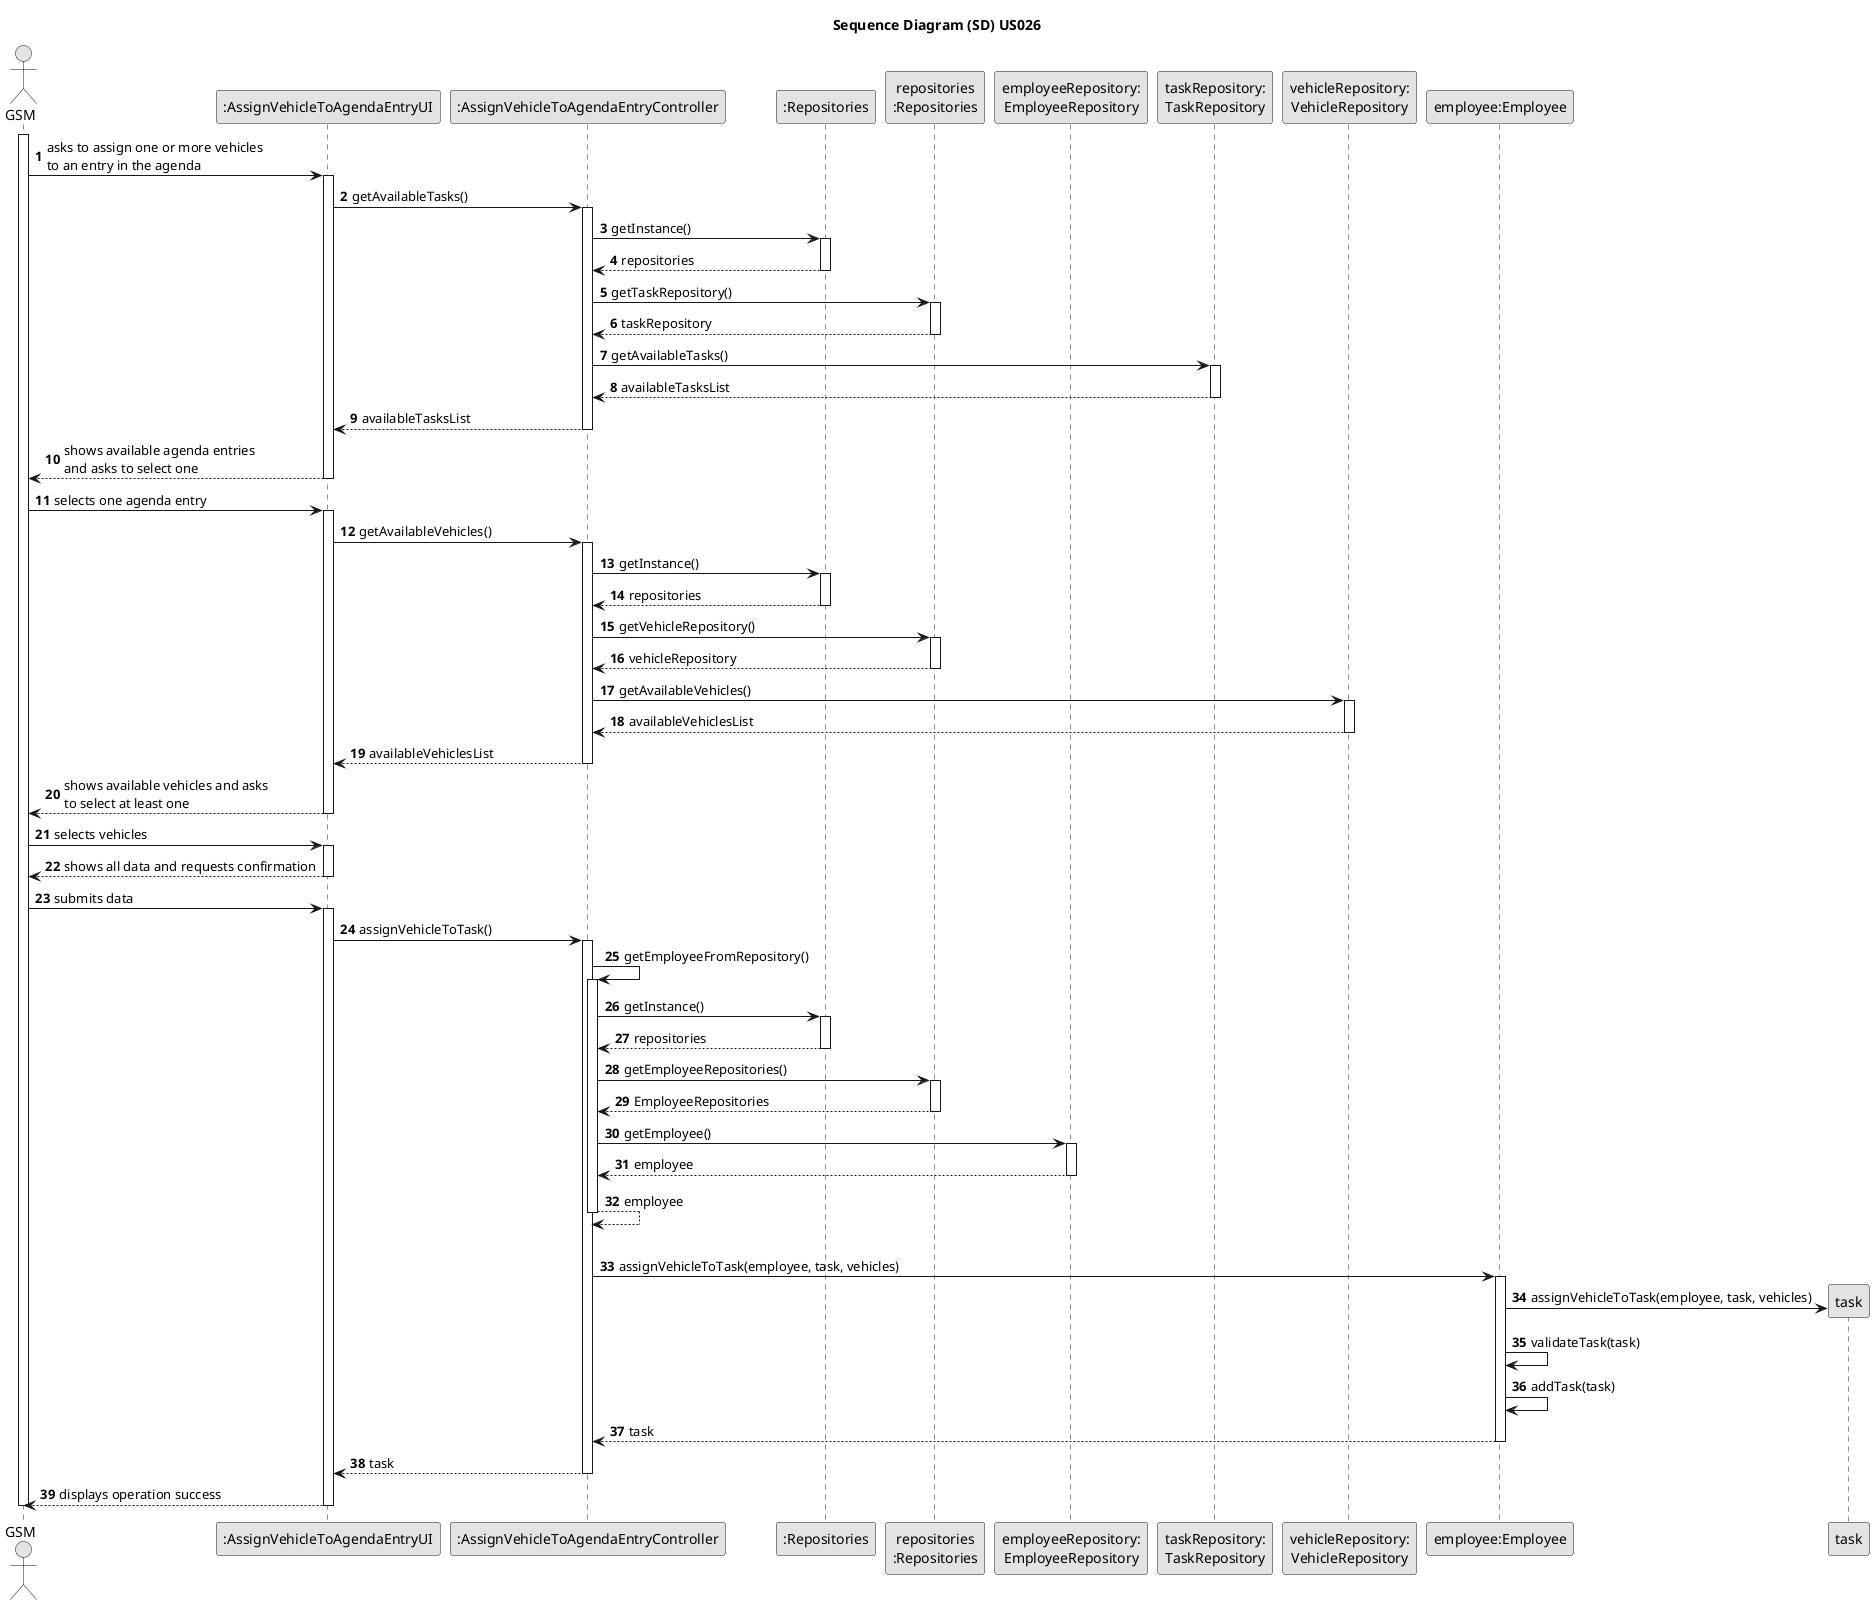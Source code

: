 @startuml
skinparam monochrome true
skinparam packageStyle rectangle
skinparam shadowing false

autonumber

title Sequence Diagram (SD) US026

'hide footbox
actor "GSM" as GSM
participant ":AssignVehicleToAgendaEntryUI" as UI
participant ":AssignVehicleToAgendaEntryController" as CTRL
participant ":Repositories" as RepositorySingleton
participant "repositories\n:Repositories" as PLAT
participant "employeeRepository:\nEmployeeRepository" as EmployeeRepository
participant "taskRepository:\nTaskRepository" as TaskRepository
participant "vehicleRepository:\nVehicleRepository" as VehicleRepository
participant "employee:Employee" as employee


activate GSM

        GSM -> UI : asks to assign one or more vehicles \nto an entry in the agenda

        activate UI

'            UI --> ADM : requests data (reference, description,  informal \n description, technical description, duration, cost)
            'create CTRL


            UI -> CTRL : getAvailableTasks()
            activate CTRL

                CTRL -> RepositorySingleton : getInstance()
                activate RepositorySingleton

                    RepositorySingleton --> CTRL: repositories
                deactivate RepositorySingleton

                CTRL -> PLAT : getTaskRepository()
                activate PLAT

                    PLAT --> CTRL: taskRepository
                deactivate PLAT

                CTRL -> TaskRepository : getAvailableTasks()
                activate TaskRepository

                    TaskRepository --> CTRL : availableTasksList
                deactivate TaskRepository

                CTRL --> UI : availableTasksList
            deactivate CTRL

            UI --> GSM : shows available agenda entries \nand asks to select one
        deactivate UI

    GSM -> UI : selects one agenda entry
    activate UI


        UI -> CTRL : getAvailableVehicles()
                    activate CTRL

                        CTRL -> RepositorySingleton : getInstance()
                        activate RepositorySingleton

                            RepositorySingleton --> CTRL: repositories
                        deactivate RepositorySingleton

                        CTRL -> PLAT : getVehicleRepository()
                        activate PLAT

                            PLAT --> CTRL: vehicleRepository
                        deactivate PLAT

                        CTRL -> VehicleRepository : getAvailableVehicles()
                        activate VehicleRepository

                            VehicleRepository --> CTRL : availableVehiclesList
                        deactivate VehicleRepository

                        CTRL --> UI : availableVehiclesList
                    deactivate CTRL




        UI --> GSM : shows available vehicles and asks \nto select at least one
    deactivate UI

    GSM -> UI : selects vehicles
    activate UI

        UI --> GSM : shows all data and requests confirmation
    deactivate UI

    GSM -> UI : submits data
    activate UI

        UI -> CTRL : assignVehicleToTask()
        activate CTRL

             CTRL->CTRL: getEmployeeFromRepository()

                    activate CTRL
                    CTRL -> RepositorySingleton : getInstance()
                    activate RepositorySingleton

                    RepositorySingleton --> CTRL : repositories
                    deactivate RepositorySingleton

                    CTRL -> PLAT : getEmployeeRepositories()
                    activate PLAT


                    PLAT --> CTRL : EmployeeRepositories
                    deactivate PLAT


                    CTRL -> EmployeeRepository: getEmployee()
                    activate EmployeeRepository
                    EmployeeRepository -->CTRL: employee
                    deactivate EmployeeRepository

                CTRL-->CTRL: employee
                deactivate CTRL

                |||


                CTRL -> "employee" : assignVehicleToTask(employee, task, vehicles)
                    activate "employee"

                    "employee" ->"task"** : assignVehicleToTask(employee, task, vehicles)

                    "employee" -> "employee": validateTask(task)
                    "employee" -> "employee": addTask(task)

                    "employee" --> CTRL: task
                    deactivate "employee"








            CTRL --> UI: task
            deactivate CTRL
            UI --> GSM: displays operation success
    deactivate UI

deactivate GSM

@enduml
